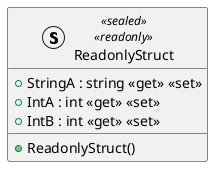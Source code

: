 @startuml ReadonlyStruct
struct ReadonlyStruct <<sealed>> <<readonly>>  {
    + StringA : string <<get>> <<set>>
    + IntA : int <<get>> <<set>>
    + IntB : int <<get>> <<set>>
    + ReadonlyStruct()
}
@enduml